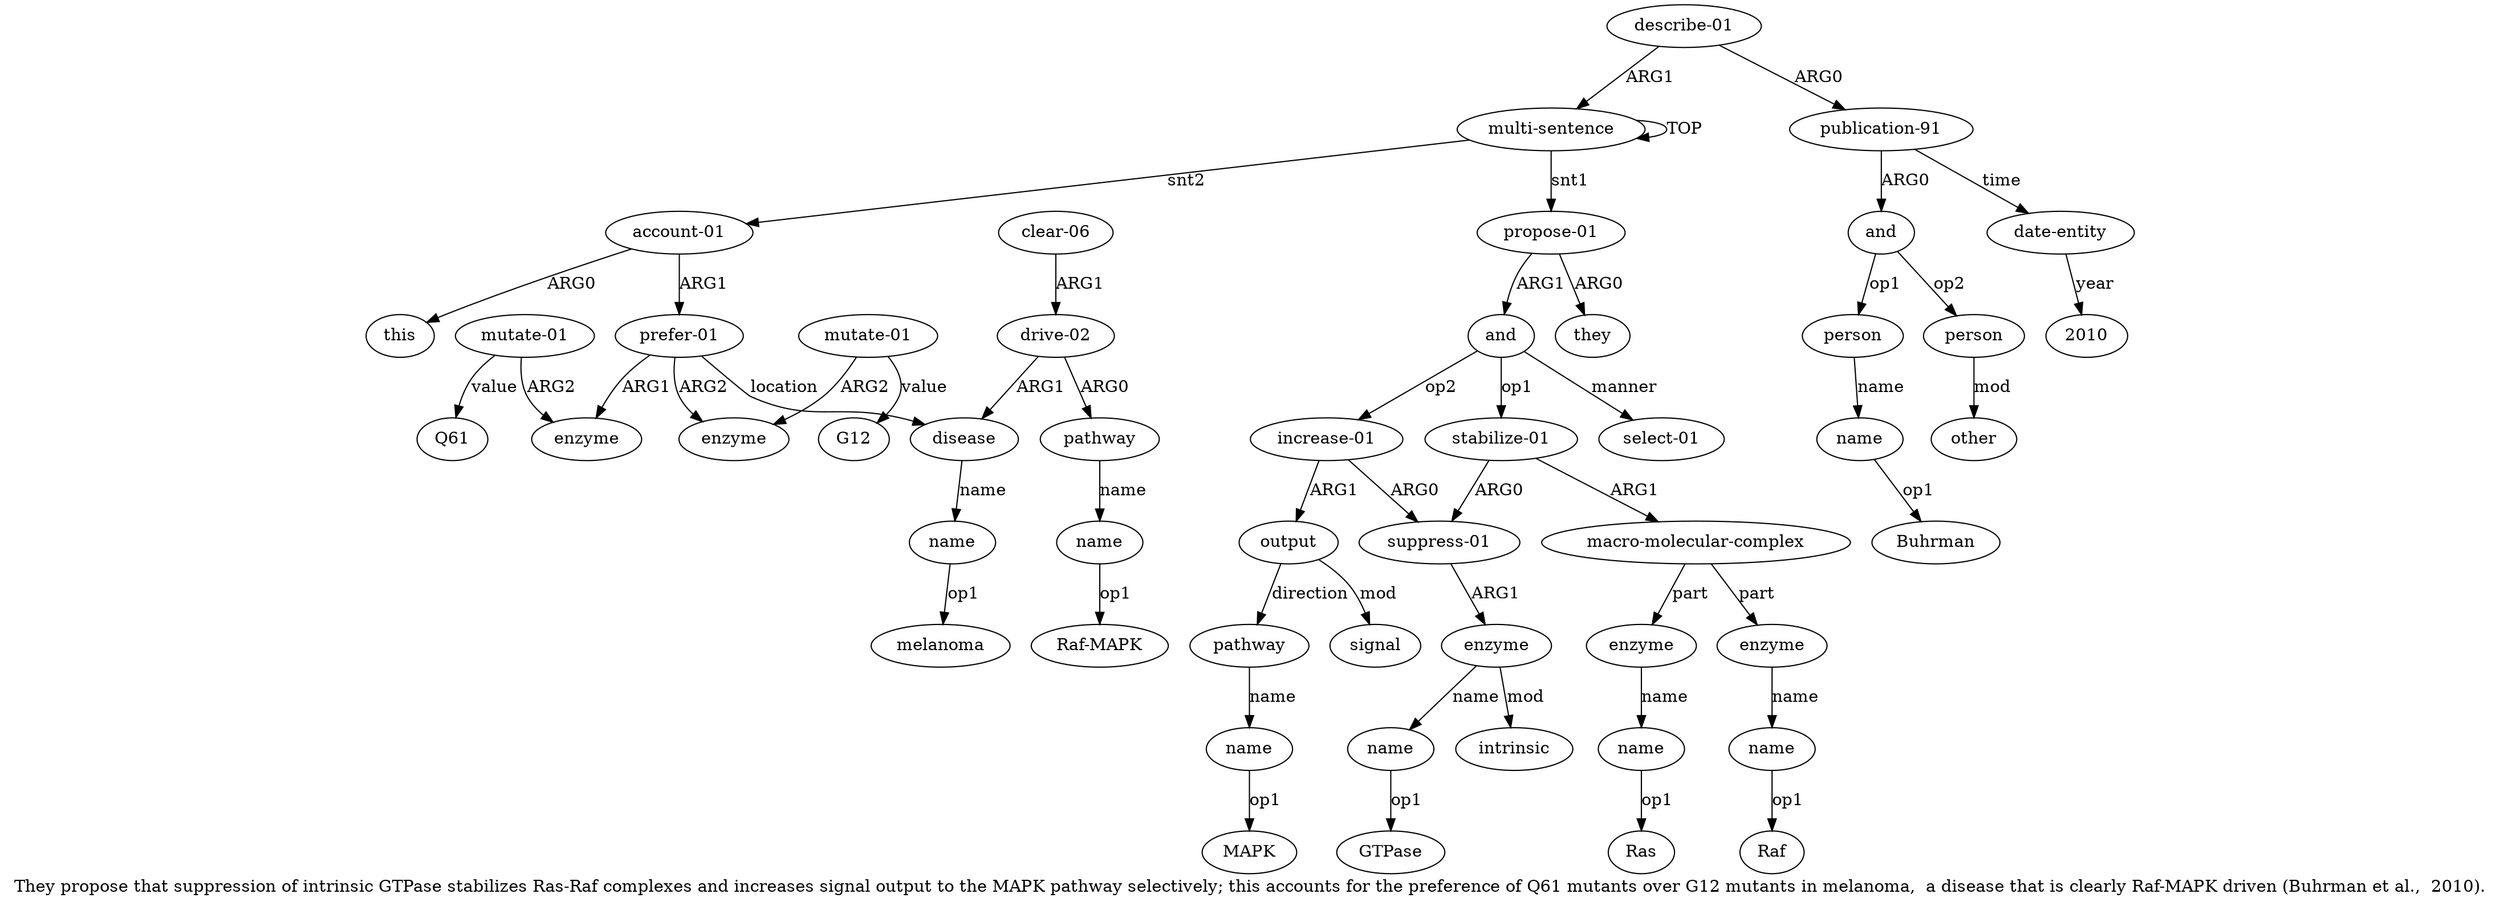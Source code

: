 digraph  {
	graph [label="They propose that suppression of intrinsic GTPase stabilizes Ras-Raf complexes and increases signal output to the MAPK pathway selectively; \
this accounts for the preference of Q61 mutants over G12 mutants in melanoma,  a disease that is clearly Raf-MAPK driven (Buhrman \
et al.,  2010)."];
	node [label="\N"];
	a20	 [color=black,
		gold_ind=20,
		gold_label="account-01",
		label="account-01",
		test_ind=20,
		test_label="account-01"];
	a21	 [color=black,
		gold_ind=21,
		gold_label=this,
		label=this,
		test_ind=21,
		test_label=this];
	a20 -> a21 [key=0,
	color=black,
	gold_label=ARG0,
	label=ARG0,
	test_label=ARG0];
a22 [color=black,
	gold_ind=22,
	gold_label="prefer-01",
	label="prefer-01",
	test_ind=22,
	test_label="prefer-01"];
a20 -> a22 [key=0,
color=black,
gold_label=ARG1,
label=ARG1,
test_label=ARG1];
a23 [color=black,
gold_ind=23,
gold_label=enzyme,
label=enzyme,
test_ind=23,
test_label=enzyme];
a22 -> a23 [key=0,
color=black,
gold_label=ARG1,
label=ARG1,
test_label=ARG1];
a25 [color=black,
gold_ind=25,
gold_label=enzyme,
label=enzyme,
test_ind=25,
test_label=enzyme];
a22 -> a25 [key=0,
color=black,
gold_label=ARG2,
label=ARG2,
test_label=ARG2];
a27 [color=black,
gold_ind=27,
gold_label=disease,
label=disease,
test_ind=27,
test_label=disease];
a22 -> a27 [key=0,
color=black,
gold_label=location,
label=location,
test_label=location];
a24 [color=black,
gold_ind=24,
gold_label="mutate-01",
label="mutate-01",
test_ind=24,
test_label="mutate-01"];
a24 -> a23 [key=0,
color=black,
gold_label=ARG2,
label=ARG2,
test_label=ARG2];
"a24 Q61" [color=black,
gold_ind=-1,
gold_label=Q61,
label=Q61,
test_ind=-1,
test_label=Q61];
a24 -> "a24 Q61" [key=0,
color=black,
gold_label=value,
label=value,
test_label=value];
a26 [color=black,
gold_ind=26,
gold_label="mutate-01",
label="mutate-01",
test_ind=26,
test_label="mutate-01"];
a26 -> a25 [key=0,
color=black,
gold_label=ARG2,
label=ARG2,
test_label=ARG2];
"a26 G12" [color=black,
gold_ind=-1,
gold_label=G12,
label=G12,
test_ind=-1,
test_label=G12];
a26 -> "a26 G12" [key=0,
color=black,
gold_label=value,
label=value,
test_label=value];
a28 [color=black,
gold_ind=28,
gold_label=name,
label=name,
test_ind=28,
test_label=name];
a27 -> a28 [key=0,
color=black,
gold_label=name,
label=name,
test_label=name];
"a28 melanoma" [color=black,
gold_ind=-1,
gold_label=melanoma,
label=melanoma,
test_ind=-1,
test_label=melanoma];
a28 -> "a28 melanoma" [key=0,
color=black,
gold_label=op1,
label=op1,
test_label=op1];
a29 [color=black,
gold_ind=29,
gold_label="drive-02",
label="drive-02",
test_ind=29,
test_label="drive-02"];
a29 -> a27 [key=0,
color=black,
gold_label=ARG1,
label=ARG1,
test_label=ARG1];
a30 [color=black,
gold_ind=30,
gold_label=pathway,
label=pathway,
test_ind=30,
test_label=pathway];
a29 -> a30 [key=0,
color=black,
gold_label=ARG0,
label=ARG0,
test_label=ARG0];
a31 [color=black,
gold_ind=31,
gold_label=name,
label=name,
test_ind=31,
test_label=name];
"a31 Raf-MAPK" [color=black,
gold_ind=-1,
gold_label="Raf-MAPK",
label="Raf-MAPK",
test_ind=-1,
test_label="Raf-MAPK"];
a31 -> "a31 Raf-MAPK" [key=0,
color=black,
gold_label=op1,
label=op1,
test_label=op1];
"a37 Buhrman" [color=black,
gold_ind=-1,
gold_label=Buhrman,
label=Buhrman,
test_ind=-1,
test_label=Buhrman];
a30 -> a31 [key=0,
color=black,
gold_label=name,
label=name,
test_label=name];
"a13 Raf" [color=black,
gold_ind=-1,
gold_label=Raf,
label=Raf,
test_ind=-1,
test_label=Raf];
a37 [color=black,
gold_ind=37,
gold_label=name,
label=name,
test_ind=37,
test_label=name];
a37 -> "a37 Buhrman" [key=0,
color=black,
gold_label=op1,
label=op1,
test_label=op1];
a36 [color=black,
gold_ind=36,
gold_label=person,
label=person,
test_ind=36,
test_label=person];
a36 -> a37 [key=0,
color=black,
gold_label=name,
label=name,
test_label=name];
a33 [color=black,
gold_ind=33,
gold_label="describe-01",
label="describe-01",
test_ind=33,
test_label="describe-01"];
a34 [color=black,
gold_ind=34,
gold_label="publication-91",
label="publication-91",
test_ind=34,
test_label="publication-91"];
a33 -> a34 [key=0,
color=black,
gold_label=ARG0,
label=ARG0,
test_label=ARG0];
a0 [color=black,
gold_ind=0,
gold_label="multi-sentence",
label="multi-sentence",
test_ind=0,
test_label="multi-sentence"];
a33 -> a0 [key=0,
color=black,
gold_label=ARG1,
label=ARG1,
test_label=ARG1];
a35 [color=black,
gold_ind=35,
gold_label=and,
label=and,
test_ind=35,
test_label=and];
a35 -> a36 [key=0,
color=black,
gold_label=op1,
label=op1,
test_label=op1];
a38 [color=black,
gold_ind=38,
gold_label=person,
label=person,
test_ind=38,
test_label=person];
a35 -> a38 [key=0,
color=black,
gold_label=op2,
label=op2,
test_label=op2];
a34 -> a35 [key=0,
color=black,
gold_label=ARG0,
label=ARG0,
test_label=ARG0];
a40 [color=black,
gold_ind=40,
gold_label="date-entity",
label="date-entity",
test_ind=40,
test_label="date-entity"];
a34 -> a40 [key=0,
color=black,
gold_label=time,
label=time,
test_label=time];
"a18 MAPK" [color=black,
gold_ind=-1,
gold_label=MAPK,
label=MAPK,
test_ind=-1,
test_label=MAPK];
"a40 2010" [color=black,
gold_ind=-1,
gold_label=2010,
label=2010,
test_ind=-1,
test_label=2010];
a32 [color=black,
gold_ind=32,
gold_label="clear-06",
label="clear-06",
test_ind=32,
test_label="clear-06"];
a32 -> a29 [key=0,
color=black,
gold_label=ARG1,
label=ARG1,
test_label=ARG1];
a15 [color=black,
gold_ind=15,
gold_label=output,
label=output,
test_ind=15,
test_label=output];
a17 [color=black,
gold_ind=17,
gold_label=pathway,
label=pathway,
test_ind=17,
test_label=pathway];
a15 -> a17 [key=0,
color=black,
gold_label=direction,
label=direction,
test_label=direction];
a16 [color=black,
gold_ind=16,
gold_label=signal,
label=signal,
test_ind=16,
test_label=signal];
a15 -> a16 [key=0,
color=black,
gold_label=mod,
label=mod,
test_label=mod];
a14 [color=black,
gold_ind=14,
gold_label="increase-01",
label="increase-01",
test_ind=14,
test_label="increase-01"];
a14 -> a15 [key=0,
color=black,
gold_label=ARG1,
label=ARG1,
test_label=ARG1];
a5 [color=black,
gold_ind=5,
gold_label="suppress-01",
label="suppress-01",
test_ind=5,
test_label="suppress-01"];
a14 -> a5 [key=0,
color=black,
gold_label=ARG0,
label=ARG0,
test_label=ARG0];
a18 [color=black,
gold_ind=18,
gold_label=name,
label=name,
test_ind=18,
test_label=name];
a17 -> a18 [key=0,
color=black,
gold_label=name,
label=name,
test_label=name];
a11 [color=black,
gold_ind=11,
gold_label=name,
label=name,
test_ind=11,
test_label=name];
"a11 Ras" [color=black,
gold_ind=-1,
gold_label=Ras,
label=Ras,
test_ind=-1,
test_label=Ras];
a11 -> "a11 Ras" [key=0,
color=black,
gold_label=op1,
label=op1,
test_label=op1];
a10 [color=black,
gold_ind=10,
gold_label=enzyme,
label=enzyme,
test_ind=10,
test_label=enzyme];
a10 -> a11 [key=0,
color=black,
gold_label=name,
label=name,
test_label=name];
a13 [color=black,
gold_ind=13,
gold_label=name,
label=name,
test_ind=13,
test_label=name];
a13 -> "a13 Raf" [key=0,
color=black,
gold_label=op1,
label=op1,
test_label=op1];
a12 [color=black,
gold_ind=12,
gold_label=enzyme,
label=enzyme,
test_ind=12,
test_label=enzyme];
a12 -> a13 [key=0,
color=black,
gold_label=name,
label=name,
test_label=name];
a39 [color=black,
gold_ind=39,
gold_label=other,
label=other,
test_ind=39,
test_label=other];
a38 -> a39 [key=0,
color=black,
gold_label=mod,
label=mod,
test_label=mod];
a19 [color=black,
gold_ind=19,
gold_label="select-01",
label="select-01",
test_ind=19,
test_label="select-01"];
a18 -> "a18 MAPK" [key=0,
color=black,
gold_label=op1,
label=op1,
test_label=op1];
a1 [color=black,
gold_ind=1,
gold_label="propose-01",
label="propose-01",
test_ind=1,
test_label="propose-01"];
a3 [color=black,
gold_ind=3,
gold_label=and,
label=and,
test_ind=3,
test_label=and];
a1 -> a3 [key=0,
color=black,
gold_label=ARG1,
label=ARG1,
test_label=ARG1];
a2 [color=black,
gold_ind=2,
gold_label=they,
label=they,
test_ind=2,
test_label=they];
a1 -> a2 [key=0,
color=black,
gold_label=ARG0,
label=ARG0,
test_label=ARG0];
a0 -> a20 [key=0,
color=black,
gold_label=snt2,
label=snt2,
test_label=snt2];
a0 -> a1 [key=0,
color=black,
gold_label=snt1,
label=snt1,
test_label=snt1];
a0 -> a0 [key=0,
color=black,
gold_label=TOP,
label=TOP,
test_label=TOP];
a3 -> a14 [key=0,
color=black,
gold_label=op2,
label=op2,
test_label=op2];
a3 -> a19 [key=0,
color=black,
gold_label=manner,
label=manner,
test_label=manner];
a4 [color=black,
gold_ind=4,
gold_label="stabilize-01",
label="stabilize-01",
test_ind=4,
test_label="stabilize-01"];
a3 -> a4 [key=0,
color=black,
gold_label=op1,
label=op1,
test_label=op1];
a6 [color=black,
gold_ind=6,
gold_label=enzyme,
label=enzyme,
test_ind=6,
test_label=enzyme];
a5 -> a6 [key=0,
color=black,
gold_label=ARG1,
label=ARG1,
test_label=ARG1];
a4 -> a5 [key=0,
color=black,
gold_label=ARG0,
label=ARG0,
test_label=ARG0];
a9 [color=black,
gold_ind=9,
gold_label="macro-molecular-complex",
label="macro-molecular-complex",
test_ind=9,
test_label="macro-molecular-complex"];
a4 -> a9 [key=0,
color=black,
gold_label=ARG1,
label=ARG1,
test_label=ARG1];
a7 [color=black,
gold_ind=7,
gold_label=name,
label=name,
test_ind=7,
test_label=name];
"a7 GTPase" [color=black,
gold_ind=-1,
gold_label=GTPase,
label=GTPase,
test_ind=-1,
test_label=GTPase];
a7 -> "a7 GTPase" [key=0,
color=black,
gold_label=op1,
label=op1,
test_label=op1];
a6 -> a7 [key=0,
color=black,
gold_label=name,
label=name,
test_label=name];
a8 [color=black,
gold_ind=8,
gold_label=intrinsic,
label=intrinsic,
test_ind=8,
test_label=intrinsic];
a6 -> a8 [key=0,
color=black,
gold_label=mod,
label=mod,
test_label=mod];
a9 -> a10 [key=0,
color=black,
gold_label=part,
label=part,
test_label=part];
a9 -> a12 [key=0,
color=black,
gold_label=part,
label=part,
test_label=part];
a40 -> "a40 2010" [key=0,
color=black,
gold_label=year,
label=year,
test_label=year];
}
